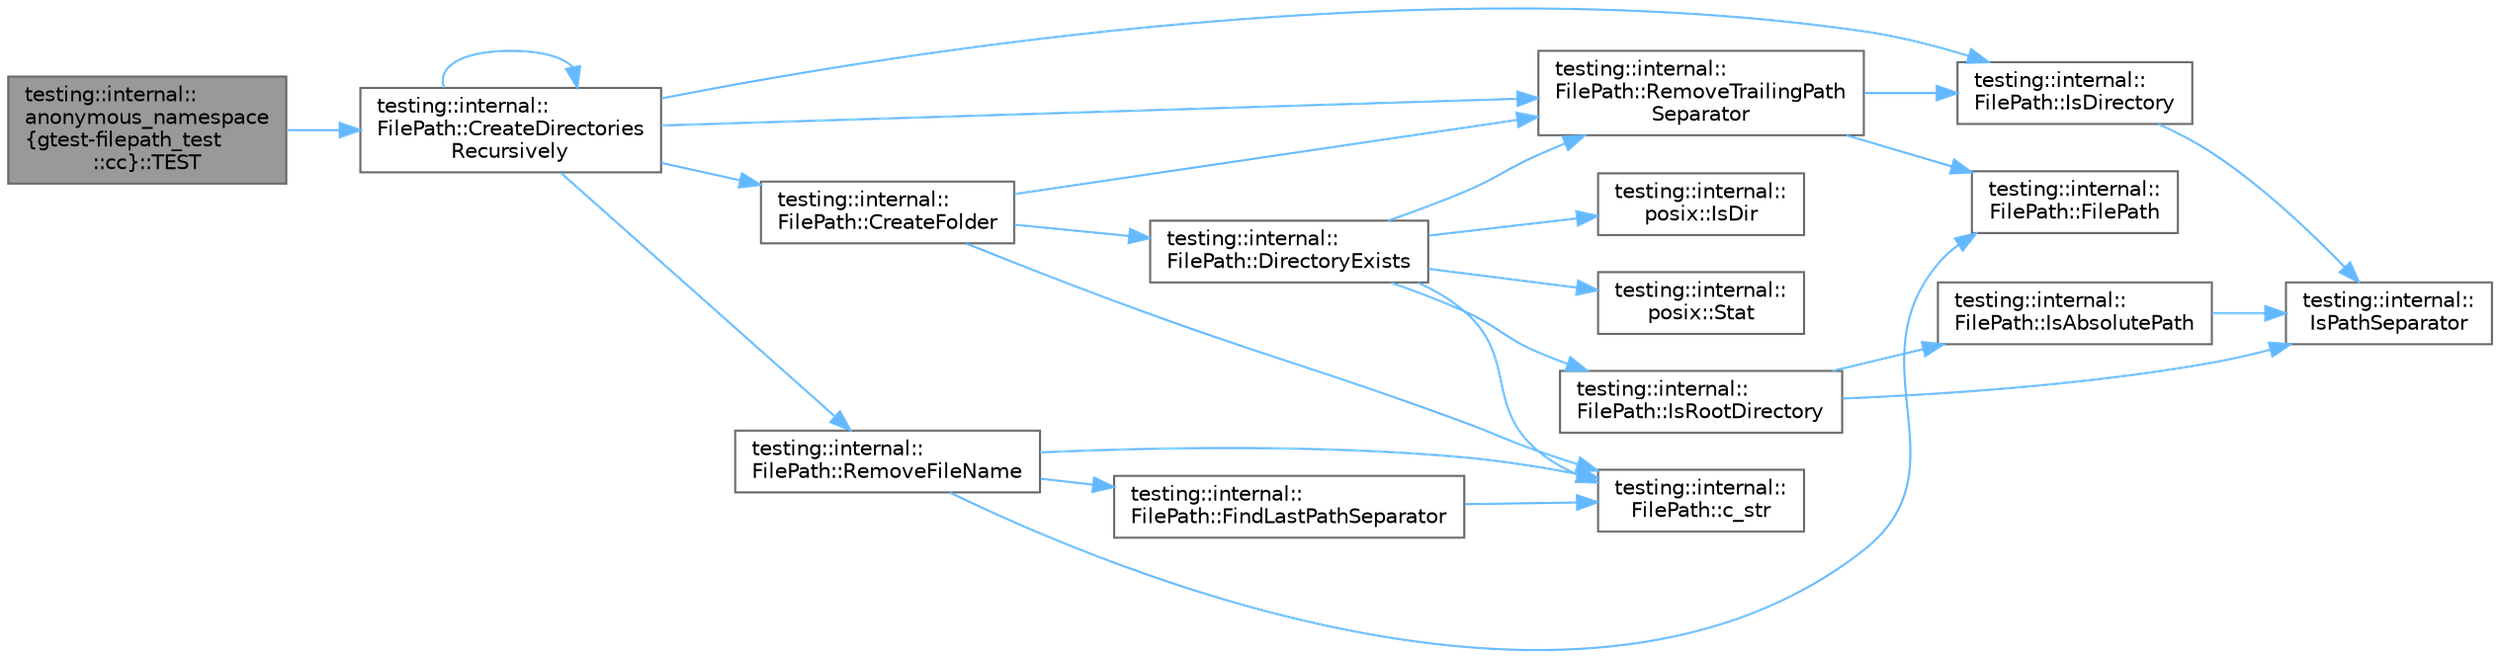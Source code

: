 digraph "testing::internal::anonymous_namespace{gtest-filepath_test::cc}::TEST"
{
 // LATEX_PDF_SIZE
  bgcolor="transparent";
  edge [fontname=Helvetica,fontsize=10,labelfontname=Helvetica,labelfontsize=10];
  node [fontname=Helvetica,fontsize=10,shape=box,height=0.2,width=0.4];
  rankdir="LR";
  Node1 [id="Node000001",label="testing::internal::\lanonymous_namespace\l\{gtest-filepath_test\l::cc\}::TEST",height=0.2,width=0.4,color="gray40", fillcolor="grey60", style="filled", fontcolor="black",tooltip=" "];
  Node1 -> Node2 [id="edge1_Node000001_Node000002",color="steelblue1",style="solid",tooltip=" "];
  Node2 [id="Node000002",label="testing::internal::\lFilePath::CreateDirectories\lRecursively",height=0.2,width=0.4,color="grey40", fillcolor="white", style="filled",URL="$classtesting_1_1internal_1_1_file_path.html#a26790e530dd738f7fc8202c1ce718406",tooltip=" "];
  Node2 -> Node2 [id="edge2_Node000002_Node000002",color="steelblue1",style="solid",tooltip=" "];
  Node2 -> Node3 [id="edge3_Node000002_Node000003",color="steelblue1",style="solid",tooltip=" "];
  Node3 [id="Node000003",label="testing::internal::\lFilePath::CreateFolder",height=0.2,width=0.4,color="grey40", fillcolor="white", style="filled",URL="$classtesting_1_1internal_1_1_file_path.html#ae3a455e7c9fc967c2443b703e958f8bd",tooltip=" "];
  Node3 -> Node4 [id="edge4_Node000003_Node000004",color="steelblue1",style="solid",tooltip=" "];
  Node4 [id="Node000004",label="testing::internal::\lFilePath::c_str",height=0.2,width=0.4,color="grey40", fillcolor="white", style="filled",URL="$classtesting_1_1internal_1_1_file_path.html#a60a30c518a0298affcc262f5904cf308",tooltip=" "];
  Node3 -> Node5 [id="edge5_Node000003_Node000005",color="steelblue1",style="solid",tooltip=" "];
  Node5 [id="Node000005",label="testing::internal::\lFilePath::DirectoryExists",height=0.2,width=0.4,color="grey40", fillcolor="white", style="filled",URL="$classtesting_1_1internal_1_1_file_path.html#a74ba8435e822d77f79f137c38de9bfeb",tooltip=" "];
  Node5 -> Node4 [id="edge6_Node000005_Node000004",color="steelblue1",style="solid",tooltip=" "];
  Node5 -> Node6 [id="edge7_Node000005_Node000006",color="steelblue1",style="solid",tooltip=" "];
  Node6 [id="Node000006",label="testing::internal::\lposix::IsDir",height=0.2,width=0.4,color="grey40", fillcolor="white", style="filled",URL="$namespacetesting_1_1internal_1_1posix.html#af0d04ed5baeed28353fa38742748a421",tooltip=" "];
  Node5 -> Node7 [id="edge8_Node000005_Node000007",color="steelblue1",style="solid",tooltip=" "];
  Node7 [id="Node000007",label="testing::internal::\lFilePath::IsRootDirectory",height=0.2,width=0.4,color="grey40", fillcolor="white", style="filled",URL="$classtesting_1_1internal_1_1_file_path.html#a0661adf59aec40c40c8e39b888d68142",tooltip=" "];
  Node7 -> Node8 [id="edge9_Node000007_Node000008",color="steelblue1",style="solid",tooltip=" "];
  Node8 [id="Node000008",label="testing::internal::\lFilePath::IsAbsolutePath",height=0.2,width=0.4,color="grey40", fillcolor="white", style="filled",URL="$classtesting_1_1internal_1_1_file_path.html#ae17e5581e7996021e598851fe947df9c",tooltip=" "];
  Node8 -> Node9 [id="edge10_Node000008_Node000009",color="steelblue1",style="solid",tooltip=" "];
  Node9 [id="Node000009",label="testing::internal::\lIsPathSeparator",height=0.2,width=0.4,color="grey40", fillcolor="white", style="filled",URL="$namespacetesting_1_1internal.html#a6b8d22cee9edbbfe56077420a6fa1cb1",tooltip=" "];
  Node7 -> Node9 [id="edge11_Node000007_Node000009",color="steelblue1",style="solid",tooltip=" "];
  Node5 -> Node10 [id="edge12_Node000005_Node000010",color="steelblue1",style="solid",tooltip=" "];
  Node10 [id="Node000010",label="testing::internal::\lFilePath::RemoveTrailingPath\lSeparator",height=0.2,width=0.4,color="grey40", fillcolor="white", style="filled",URL="$classtesting_1_1internal_1_1_file_path.html#ab47ada111cc940cf2359f6533bada6ca",tooltip=" "];
  Node10 -> Node11 [id="edge13_Node000010_Node000011",color="steelblue1",style="solid",tooltip=" "];
  Node11 [id="Node000011",label="testing::internal::\lFilePath::FilePath",height=0.2,width=0.4,color="grey40", fillcolor="white", style="filled",URL="$classtesting_1_1internal_1_1_file_path.html#a3504a51accbca78a52fe586133ea5499",tooltip=" "];
  Node10 -> Node12 [id="edge14_Node000010_Node000012",color="steelblue1",style="solid",tooltip=" "];
  Node12 [id="Node000012",label="testing::internal::\lFilePath::IsDirectory",height=0.2,width=0.4,color="grey40", fillcolor="white", style="filled",URL="$classtesting_1_1internal_1_1_file_path.html#a73fc042ad65e85bbecb956eb4603a6f2",tooltip=" "];
  Node12 -> Node9 [id="edge15_Node000012_Node000009",color="steelblue1",style="solid",tooltip=" "];
  Node5 -> Node13 [id="edge16_Node000005_Node000013",color="steelblue1",style="solid",tooltip=" "];
  Node13 [id="Node000013",label="testing::internal::\lposix::Stat",height=0.2,width=0.4,color="grey40", fillcolor="white", style="filled",URL="$namespacetesting_1_1internal_1_1posix.html#a2b87b7ff647a128614daf50667eb9304",tooltip=" "];
  Node3 -> Node10 [id="edge17_Node000003_Node000010",color="steelblue1",style="solid",tooltip=" "];
  Node2 -> Node12 [id="edge18_Node000002_Node000012",color="steelblue1",style="solid",tooltip=" "];
  Node2 -> Node14 [id="edge19_Node000002_Node000014",color="steelblue1",style="solid",tooltip=" "];
  Node14 [id="Node000014",label="testing::internal::\lFilePath::RemoveFileName",height=0.2,width=0.4,color="grey40", fillcolor="white", style="filled",URL="$classtesting_1_1internal_1_1_file_path.html#a49e030b5a62ca7dcc7f920a63a96fa55",tooltip=" "];
  Node14 -> Node4 [id="edge20_Node000014_Node000004",color="steelblue1",style="solid",tooltip=" "];
  Node14 -> Node11 [id="edge21_Node000014_Node000011",color="steelblue1",style="solid",tooltip=" "];
  Node14 -> Node15 [id="edge22_Node000014_Node000015",color="steelblue1",style="solid",tooltip=" "];
  Node15 [id="Node000015",label="testing::internal::\lFilePath::FindLastPathSeparator",height=0.2,width=0.4,color="grey40", fillcolor="white", style="filled",URL="$classtesting_1_1internal_1_1_file_path.html#ab47f288e1e9ce5a904eccb94e86c4f99",tooltip=" "];
  Node15 -> Node4 [id="edge23_Node000015_Node000004",color="steelblue1",style="solid",tooltip=" "];
  Node2 -> Node10 [id="edge24_Node000002_Node000010",color="steelblue1",style="solid",tooltip=" "];
}

